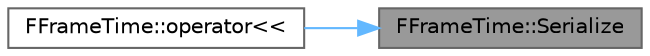 digraph "FFrameTime::Serialize"
{
 // INTERACTIVE_SVG=YES
 // LATEX_PDF_SIZE
  bgcolor="transparent";
  edge [fontname=Helvetica,fontsize=10,labelfontname=Helvetica,labelfontsize=10];
  node [fontname=Helvetica,fontsize=10,shape=box,height=0.2,width=0.4];
  rankdir="RL";
  Node1 [id="Node000001",label="FFrameTime::Serialize",height=0.2,width=0.4,color="gray40", fillcolor="grey60", style="filled", fontcolor="black",tooltip="Serializes the given FrameTime from or into the specified archive."];
  Node1 -> Node2 [id="edge1_Node000001_Node000002",dir="back",color="steelblue1",style="solid",tooltip=" "];
  Node2 [id="Node000002",label="FFrameTime::operator\<\<",height=0.2,width=0.4,color="grey40", fillcolor="white", style="filled",URL="$df/d8e/structFFrameTime.html#a5f5326bbfd8aadb850e83134b4dc4214",tooltip="Serializes the given FrameTime from or into the specified archive."];
}

